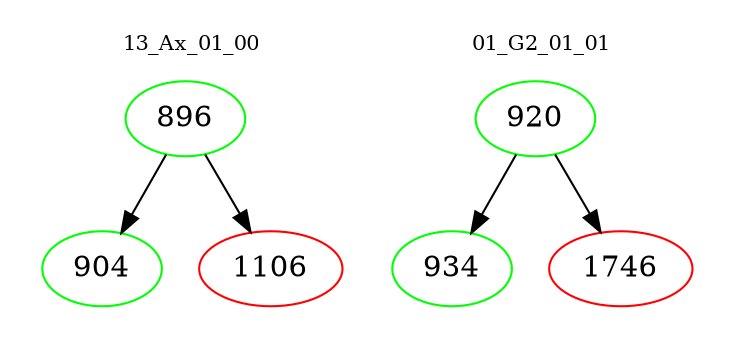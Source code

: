 digraph{
subgraph cluster_0 {
color = white
label = "13_Ax_01_00";
fontsize=10;
T0_896 [label="896", color="green"]
T0_896 -> T0_904 [color="black"]
T0_904 [label="904", color="green"]
T0_896 -> T0_1106 [color="black"]
T0_1106 [label="1106", color="red"]
}
subgraph cluster_1 {
color = white
label = "01_G2_01_01";
fontsize=10;
T1_920 [label="920", color="green"]
T1_920 -> T1_934 [color="black"]
T1_934 [label="934", color="green"]
T1_920 -> T1_1746 [color="black"]
T1_1746 [label="1746", color="red"]
}
}
